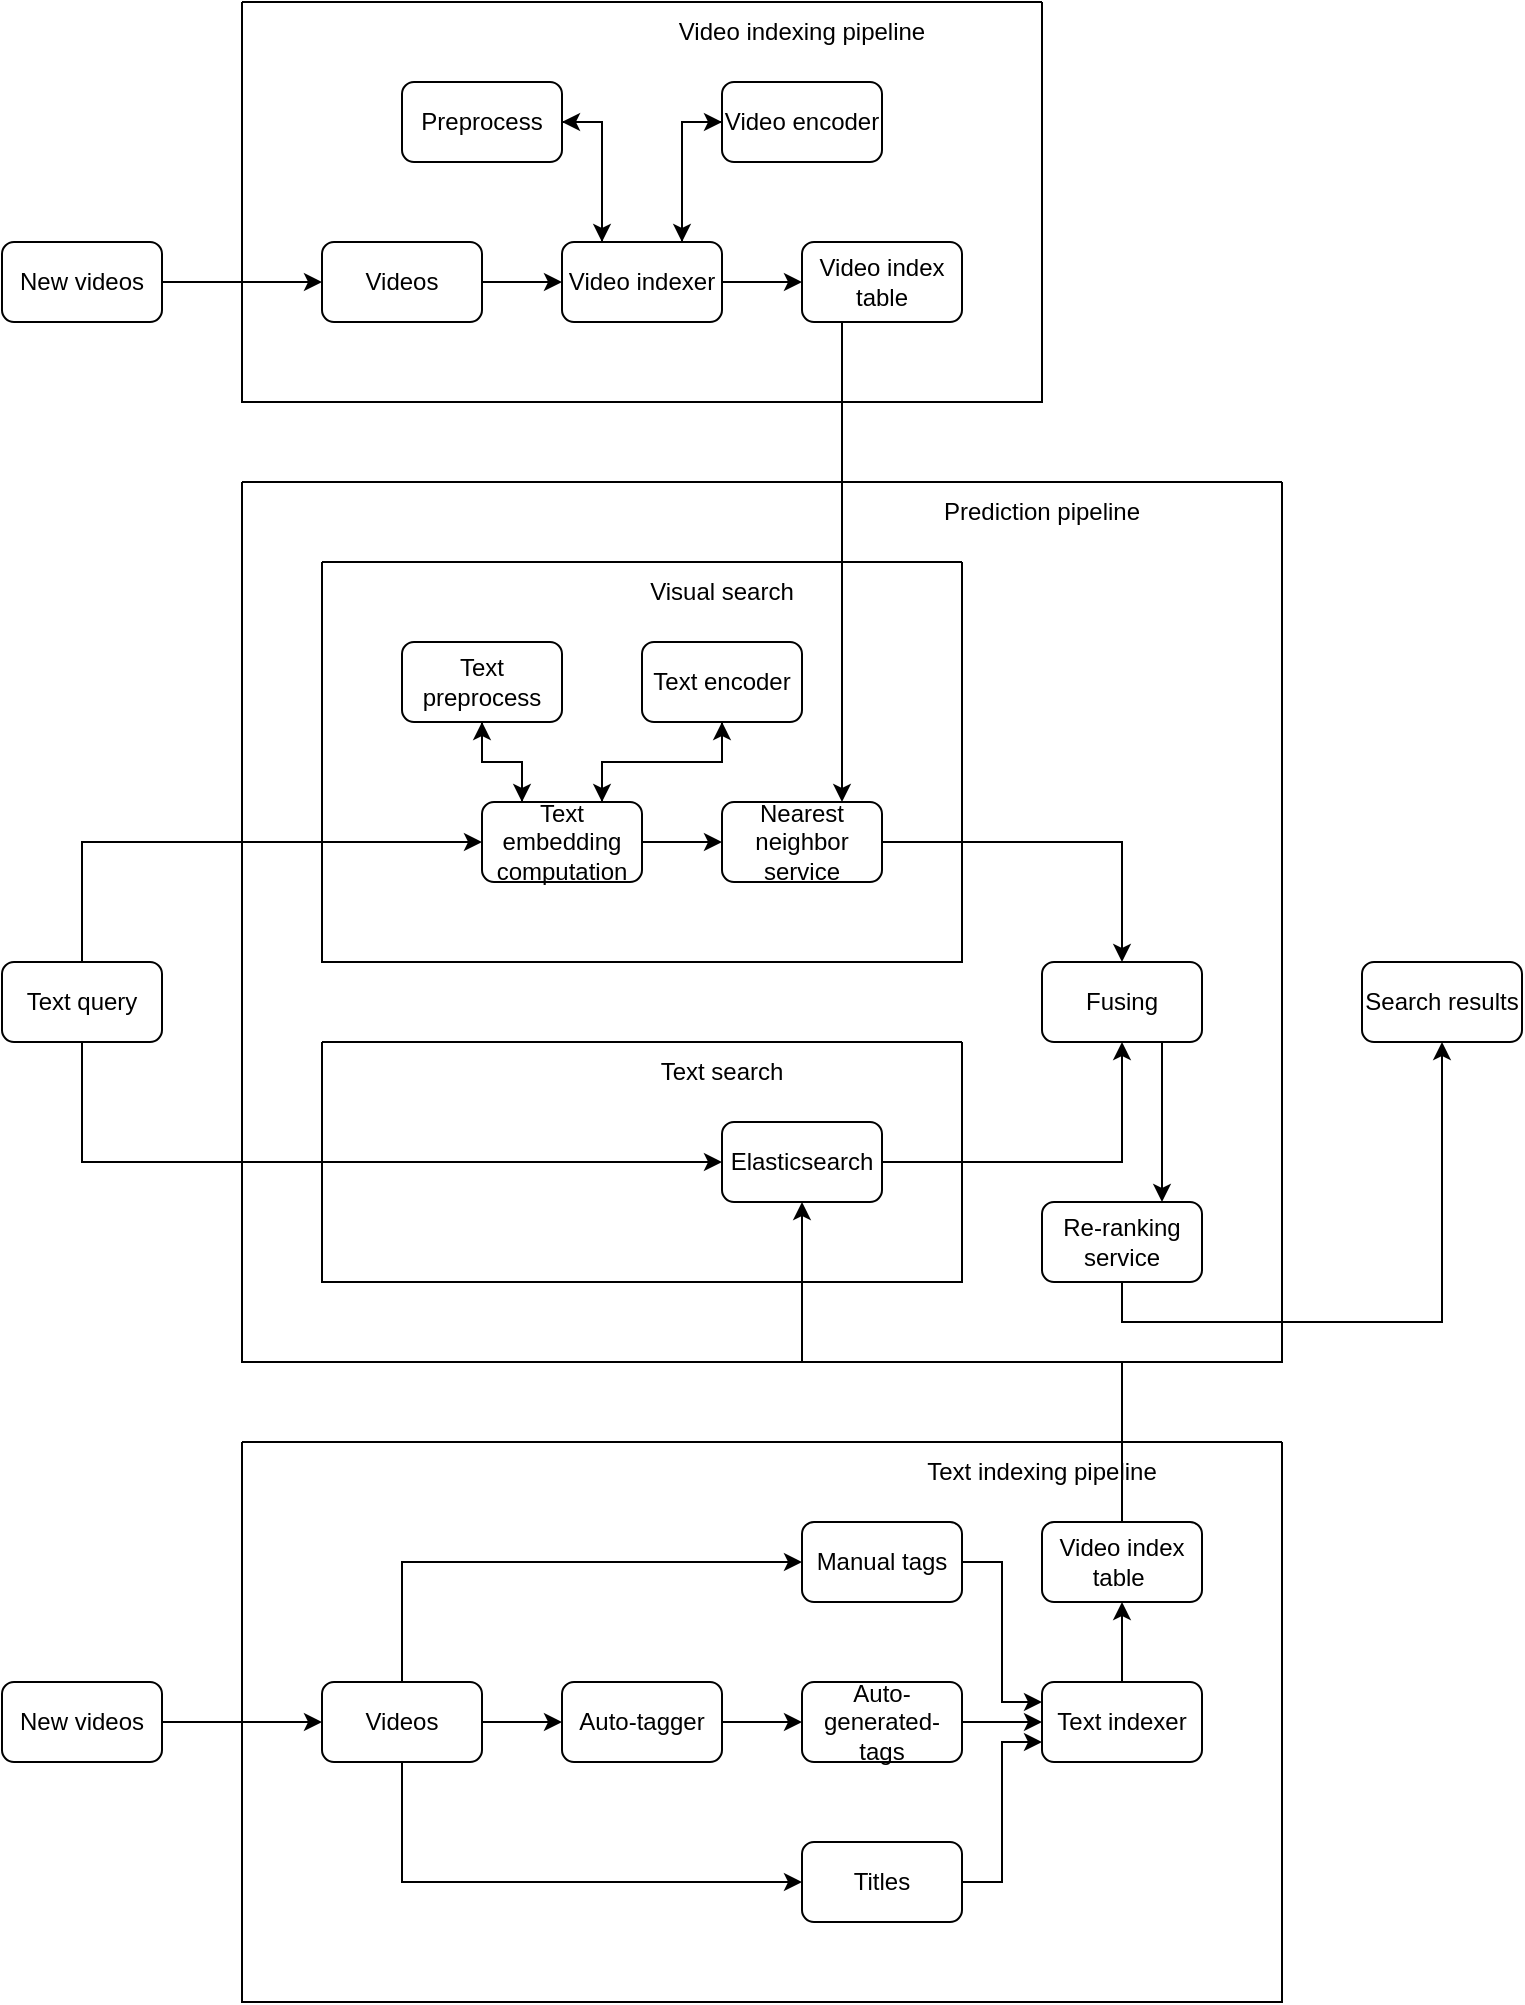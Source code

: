 <mxfile version="22.1.3" type="device">
  <diagram name="Page-1" id="D0JM2CN-HsSH8OnOr3U_">
    <mxGraphModel dx="882" dy="578" grid="1" gridSize="10" guides="1" tooltips="1" connect="1" arrows="1" fold="1" page="1" pageScale="1" pageWidth="850" pageHeight="1100" math="0" shadow="0">
      <root>
        <mxCell id="0" />
        <mxCell id="1" parent="0" />
        <mxCell id="dH1kiIGY2Zp__bITp5ts-48" style="edgeStyle=orthogonalEdgeStyle;rounded=0;orthogonalLoop=1;jettySize=auto;html=1;exitX=1;exitY=0.5;exitDx=0;exitDy=0;entryX=0;entryY=0.5;entryDx=0;entryDy=0;" edge="1" parent="1" source="dH1kiIGY2Zp__bITp5ts-1" target="dH1kiIGY2Zp__bITp5ts-12">
          <mxGeometry relative="1" as="geometry" />
        </mxCell>
        <mxCell id="dH1kiIGY2Zp__bITp5ts-1" value="New videos" style="rounded=1;whiteSpace=wrap;html=1;" vertex="1" parent="1">
          <mxGeometry x="40" y="160" width="80" height="40" as="geometry" />
        </mxCell>
        <mxCell id="dH1kiIGY2Zp__bITp5ts-9" value="" style="swimlane;startSize=0;" vertex="1" parent="1">
          <mxGeometry x="160" y="280" width="520" height="440" as="geometry" />
        </mxCell>
        <mxCell id="dH1kiIGY2Zp__bITp5ts-2" value="" style="swimlane;startSize=0;" vertex="1" parent="dH1kiIGY2Zp__bITp5ts-9">
          <mxGeometry x="40" y="40" width="320" height="200" as="geometry" />
        </mxCell>
        <mxCell id="dH1kiIGY2Zp__bITp5ts-60" style="edgeStyle=orthogonalEdgeStyle;rounded=0;orthogonalLoop=1;jettySize=auto;html=1;exitX=0.25;exitY=0;exitDx=0;exitDy=0;" edge="1" parent="dH1kiIGY2Zp__bITp5ts-2" source="dH1kiIGY2Zp__bITp5ts-3" target="dH1kiIGY2Zp__bITp5ts-6">
          <mxGeometry relative="1" as="geometry" />
        </mxCell>
        <mxCell id="dH1kiIGY2Zp__bITp5ts-62" style="edgeStyle=orthogonalEdgeStyle;rounded=0;orthogonalLoop=1;jettySize=auto;html=1;exitX=0.75;exitY=0;exitDx=0;exitDy=0;entryX=0.5;entryY=1;entryDx=0;entryDy=0;" edge="1" parent="dH1kiIGY2Zp__bITp5ts-2" source="dH1kiIGY2Zp__bITp5ts-3" target="dH1kiIGY2Zp__bITp5ts-8">
          <mxGeometry relative="1" as="geometry" />
        </mxCell>
        <mxCell id="dH1kiIGY2Zp__bITp5ts-63" style="edgeStyle=orthogonalEdgeStyle;rounded=0;orthogonalLoop=1;jettySize=auto;html=1;exitX=1;exitY=0.5;exitDx=0;exitDy=0;entryX=0;entryY=0.5;entryDx=0;entryDy=0;" edge="1" parent="dH1kiIGY2Zp__bITp5ts-2" source="dH1kiIGY2Zp__bITp5ts-3" target="dH1kiIGY2Zp__bITp5ts-18">
          <mxGeometry relative="1" as="geometry" />
        </mxCell>
        <mxCell id="dH1kiIGY2Zp__bITp5ts-3" value="Text embedding computation" style="rounded=1;whiteSpace=wrap;html=1;" vertex="1" parent="dH1kiIGY2Zp__bITp5ts-2">
          <mxGeometry x="80" y="120" width="80" height="40" as="geometry" />
        </mxCell>
        <mxCell id="dH1kiIGY2Zp__bITp5ts-59" style="edgeStyle=orthogonalEdgeStyle;rounded=0;orthogonalLoop=1;jettySize=auto;html=1;exitX=0.5;exitY=1;exitDx=0;exitDy=0;entryX=0.25;entryY=0;entryDx=0;entryDy=0;" edge="1" parent="dH1kiIGY2Zp__bITp5ts-2" source="dH1kiIGY2Zp__bITp5ts-6" target="dH1kiIGY2Zp__bITp5ts-3">
          <mxGeometry relative="1" as="geometry" />
        </mxCell>
        <mxCell id="dH1kiIGY2Zp__bITp5ts-6" value="Text preprocess" style="rounded=1;whiteSpace=wrap;html=1;" vertex="1" parent="dH1kiIGY2Zp__bITp5ts-2">
          <mxGeometry x="40" y="40" width="80" height="40" as="geometry" />
        </mxCell>
        <mxCell id="dH1kiIGY2Zp__bITp5ts-61" style="edgeStyle=orthogonalEdgeStyle;rounded=0;orthogonalLoop=1;jettySize=auto;html=1;exitX=0.5;exitY=1;exitDx=0;exitDy=0;entryX=0.75;entryY=0;entryDx=0;entryDy=0;" edge="1" parent="dH1kiIGY2Zp__bITp5ts-2" source="dH1kiIGY2Zp__bITp5ts-8" target="dH1kiIGY2Zp__bITp5ts-3">
          <mxGeometry relative="1" as="geometry" />
        </mxCell>
        <mxCell id="dH1kiIGY2Zp__bITp5ts-8" value="Text encoder" style="rounded=1;whiteSpace=wrap;html=1;" vertex="1" parent="dH1kiIGY2Zp__bITp5ts-2">
          <mxGeometry x="160" y="40" width="80" height="40" as="geometry" />
        </mxCell>
        <mxCell id="dH1kiIGY2Zp__bITp5ts-18" value="Nearest neighbor service" style="rounded=1;whiteSpace=wrap;html=1;" vertex="1" parent="dH1kiIGY2Zp__bITp5ts-2">
          <mxGeometry x="200" y="120" width="80" height="40" as="geometry" />
        </mxCell>
        <mxCell id="dH1kiIGY2Zp__bITp5ts-57" value="Visual search" style="text;html=1;strokeColor=none;fillColor=none;align=center;verticalAlign=middle;whiteSpace=wrap;rounded=0;" vertex="1" parent="dH1kiIGY2Zp__bITp5ts-2">
          <mxGeometry x="80" width="240" height="30" as="geometry" />
        </mxCell>
        <mxCell id="dH1kiIGY2Zp__bITp5ts-17" value="" style="swimlane;startSize=0;" vertex="1" parent="dH1kiIGY2Zp__bITp5ts-9">
          <mxGeometry x="40" y="280" width="320" height="120" as="geometry" />
        </mxCell>
        <mxCell id="dH1kiIGY2Zp__bITp5ts-4" value="Elasticsearch" style="rounded=1;whiteSpace=wrap;html=1;" vertex="1" parent="dH1kiIGY2Zp__bITp5ts-17">
          <mxGeometry x="200" y="40" width="80" height="40" as="geometry" />
        </mxCell>
        <mxCell id="dH1kiIGY2Zp__bITp5ts-58" value="Text search" style="text;html=1;strokeColor=none;fillColor=none;align=center;verticalAlign=middle;whiteSpace=wrap;rounded=0;" vertex="1" parent="dH1kiIGY2Zp__bITp5ts-17">
          <mxGeometry x="80" width="240" height="30" as="geometry" />
        </mxCell>
        <mxCell id="dH1kiIGY2Zp__bITp5ts-68" style="edgeStyle=orthogonalEdgeStyle;rounded=0;orthogonalLoop=1;jettySize=auto;html=1;exitX=0.75;exitY=1;exitDx=0;exitDy=0;entryX=0.75;entryY=0;entryDx=0;entryDy=0;" edge="1" parent="dH1kiIGY2Zp__bITp5ts-9" source="dH1kiIGY2Zp__bITp5ts-22" target="dH1kiIGY2Zp__bITp5ts-23">
          <mxGeometry relative="1" as="geometry" />
        </mxCell>
        <mxCell id="dH1kiIGY2Zp__bITp5ts-22" value="Fusing" style="rounded=1;whiteSpace=wrap;html=1;" vertex="1" parent="dH1kiIGY2Zp__bITp5ts-9">
          <mxGeometry x="400" y="240" width="80" height="40" as="geometry" />
        </mxCell>
        <mxCell id="dH1kiIGY2Zp__bITp5ts-23" value="Re-ranking service" style="rounded=1;whiteSpace=wrap;html=1;" vertex="1" parent="dH1kiIGY2Zp__bITp5ts-9">
          <mxGeometry x="400" y="360" width="80" height="40" as="geometry" />
        </mxCell>
        <mxCell id="dH1kiIGY2Zp__bITp5ts-40" value="Prediction pipeline" style="text;html=1;strokeColor=none;fillColor=none;align=center;verticalAlign=middle;whiteSpace=wrap;rounded=0;" vertex="1" parent="dH1kiIGY2Zp__bITp5ts-9">
          <mxGeometry x="280" width="240" height="30" as="geometry" />
        </mxCell>
        <mxCell id="dH1kiIGY2Zp__bITp5ts-66" style="edgeStyle=orthogonalEdgeStyle;rounded=0;orthogonalLoop=1;jettySize=auto;html=1;exitX=1;exitY=0.5;exitDx=0;exitDy=0;entryX=0.5;entryY=0;entryDx=0;entryDy=0;" edge="1" parent="dH1kiIGY2Zp__bITp5ts-9" source="dH1kiIGY2Zp__bITp5ts-18" target="dH1kiIGY2Zp__bITp5ts-22">
          <mxGeometry relative="1" as="geometry" />
        </mxCell>
        <mxCell id="dH1kiIGY2Zp__bITp5ts-67" style="edgeStyle=orthogonalEdgeStyle;rounded=0;orthogonalLoop=1;jettySize=auto;html=1;exitX=1;exitY=0.5;exitDx=0;exitDy=0;entryX=0.5;entryY=1;entryDx=0;entryDy=0;" edge="1" parent="dH1kiIGY2Zp__bITp5ts-9" source="dH1kiIGY2Zp__bITp5ts-4" target="dH1kiIGY2Zp__bITp5ts-22">
          <mxGeometry relative="1" as="geometry" />
        </mxCell>
        <mxCell id="dH1kiIGY2Zp__bITp5ts-11" value="" style="swimlane;startSize=0;" vertex="1" parent="1">
          <mxGeometry x="160" y="40" width="400" height="200" as="geometry" />
        </mxCell>
        <mxCell id="dH1kiIGY2Zp__bITp5ts-49" style="edgeStyle=orthogonalEdgeStyle;rounded=0;orthogonalLoop=1;jettySize=auto;html=1;exitX=1;exitY=0.5;exitDx=0;exitDy=0;entryX=0;entryY=0.5;entryDx=0;entryDy=0;" edge="1" parent="dH1kiIGY2Zp__bITp5ts-11" source="dH1kiIGY2Zp__bITp5ts-12" target="dH1kiIGY2Zp__bITp5ts-13">
          <mxGeometry relative="1" as="geometry" />
        </mxCell>
        <mxCell id="dH1kiIGY2Zp__bITp5ts-12" value="Videos" style="rounded=1;whiteSpace=wrap;html=1;" vertex="1" parent="dH1kiIGY2Zp__bITp5ts-11">
          <mxGeometry x="40" y="120" width="80" height="40" as="geometry" />
        </mxCell>
        <mxCell id="dH1kiIGY2Zp__bITp5ts-50" style="edgeStyle=orthogonalEdgeStyle;rounded=0;orthogonalLoop=1;jettySize=auto;html=1;exitX=1;exitY=0.5;exitDx=0;exitDy=0;entryX=0;entryY=0.5;entryDx=0;entryDy=0;" edge="1" parent="dH1kiIGY2Zp__bITp5ts-11" source="dH1kiIGY2Zp__bITp5ts-13" target="dH1kiIGY2Zp__bITp5ts-14">
          <mxGeometry relative="1" as="geometry" />
        </mxCell>
        <mxCell id="dH1kiIGY2Zp__bITp5ts-53" style="edgeStyle=orthogonalEdgeStyle;rounded=0;orthogonalLoop=1;jettySize=auto;html=1;exitX=0.25;exitY=0;exitDx=0;exitDy=0;entryX=1;entryY=0.5;entryDx=0;entryDy=0;" edge="1" parent="dH1kiIGY2Zp__bITp5ts-11" source="dH1kiIGY2Zp__bITp5ts-13" target="dH1kiIGY2Zp__bITp5ts-15">
          <mxGeometry relative="1" as="geometry" />
        </mxCell>
        <mxCell id="dH1kiIGY2Zp__bITp5ts-54" style="edgeStyle=orthogonalEdgeStyle;rounded=0;orthogonalLoop=1;jettySize=auto;html=1;exitX=0.75;exitY=0;exitDx=0;exitDy=0;entryX=0;entryY=0.5;entryDx=0;entryDy=0;" edge="1" parent="dH1kiIGY2Zp__bITp5ts-11" source="dH1kiIGY2Zp__bITp5ts-13" target="dH1kiIGY2Zp__bITp5ts-16">
          <mxGeometry relative="1" as="geometry" />
        </mxCell>
        <mxCell id="dH1kiIGY2Zp__bITp5ts-13" value="Video indexer" style="rounded=1;whiteSpace=wrap;html=1;" vertex="1" parent="dH1kiIGY2Zp__bITp5ts-11">
          <mxGeometry x="160" y="120" width="80" height="40" as="geometry" />
        </mxCell>
        <mxCell id="dH1kiIGY2Zp__bITp5ts-14" value="Video index table" style="rounded=1;whiteSpace=wrap;html=1;" vertex="1" parent="dH1kiIGY2Zp__bITp5ts-11">
          <mxGeometry x="280" y="120" width="80" height="40" as="geometry" />
        </mxCell>
        <mxCell id="dH1kiIGY2Zp__bITp5ts-51" style="edgeStyle=orthogonalEdgeStyle;rounded=0;orthogonalLoop=1;jettySize=auto;html=1;exitX=1;exitY=0.5;exitDx=0;exitDy=0;entryX=0.25;entryY=0;entryDx=0;entryDy=0;" edge="1" parent="dH1kiIGY2Zp__bITp5ts-11" source="dH1kiIGY2Zp__bITp5ts-15" target="dH1kiIGY2Zp__bITp5ts-13">
          <mxGeometry relative="1" as="geometry" />
        </mxCell>
        <mxCell id="dH1kiIGY2Zp__bITp5ts-15" value="Preprocess" style="rounded=1;whiteSpace=wrap;html=1;" vertex="1" parent="dH1kiIGY2Zp__bITp5ts-11">
          <mxGeometry x="80" y="40" width="80" height="40" as="geometry" />
        </mxCell>
        <mxCell id="dH1kiIGY2Zp__bITp5ts-52" style="edgeStyle=orthogonalEdgeStyle;rounded=0;orthogonalLoop=1;jettySize=auto;html=1;exitX=0;exitY=0.5;exitDx=0;exitDy=0;entryX=0.75;entryY=0;entryDx=0;entryDy=0;" edge="1" parent="dH1kiIGY2Zp__bITp5ts-11" source="dH1kiIGY2Zp__bITp5ts-16" target="dH1kiIGY2Zp__bITp5ts-13">
          <mxGeometry relative="1" as="geometry" />
        </mxCell>
        <mxCell id="dH1kiIGY2Zp__bITp5ts-16" value="Video encoder" style="rounded=1;whiteSpace=wrap;html=1;" vertex="1" parent="dH1kiIGY2Zp__bITp5ts-11">
          <mxGeometry x="240" y="40" width="80" height="40" as="geometry" />
        </mxCell>
        <mxCell id="dH1kiIGY2Zp__bITp5ts-47" value="Video indexing pipeline" style="text;html=1;strokeColor=none;fillColor=none;align=center;verticalAlign=middle;whiteSpace=wrap;rounded=0;" vertex="1" parent="dH1kiIGY2Zp__bITp5ts-11">
          <mxGeometry x="160" width="240" height="30" as="geometry" />
        </mxCell>
        <mxCell id="dH1kiIGY2Zp__bITp5ts-55" style="edgeStyle=orthogonalEdgeStyle;rounded=0;orthogonalLoop=1;jettySize=auto;html=1;exitX=0.5;exitY=0;exitDx=0;exitDy=0;entryX=0;entryY=0.5;entryDx=0;entryDy=0;" edge="1" parent="1" source="dH1kiIGY2Zp__bITp5ts-24" target="dH1kiIGY2Zp__bITp5ts-3">
          <mxGeometry relative="1" as="geometry" />
        </mxCell>
        <mxCell id="dH1kiIGY2Zp__bITp5ts-56" style="edgeStyle=orthogonalEdgeStyle;rounded=0;orthogonalLoop=1;jettySize=auto;html=1;exitX=0.5;exitY=1;exitDx=0;exitDy=0;entryX=0;entryY=0.5;entryDx=0;entryDy=0;" edge="1" parent="1" source="dH1kiIGY2Zp__bITp5ts-24" target="dH1kiIGY2Zp__bITp5ts-4">
          <mxGeometry relative="1" as="geometry" />
        </mxCell>
        <mxCell id="dH1kiIGY2Zp__bITp5ts-24" value="Text query" style="rounded=1;whiteSpace=wrap;html=1;" vertex="1" parent="1">
          <mxGeometry x="40" y="520" width="80" height="40" as="geometry" />
        </mxCell>
        <mxCell id="dH1kiIGY2Zp__bITp5ts-25" value="Search results" style="rounded=1;whiteSpace=wrap;html=1;" vertex="1" parent="1">
          <mxGeometry x="720" y="520" width="80" height="40" as="geometry" />
        </mxCell>
        <mxCell id="dH1kiIGY2Zp__bITp5ts-26" value="" style="swimlane;startSize=0;" vertex="1" parent="1">
          <mxGeometry x="160" y="760" width="520" height="280" as="geometry" />
        </mxCell>
        <mxCell id="dH1kiIGY2Zp__bITp5ts-71" style="edgeStyle=orthogonalEdgeStyle;rounded=0;orthogonalLoop=1;jettySize=auto;html=1;exitX=1;exitY=0.5;exitDx=0;exitDy=0;" edge="1" parent="dH1kiIGY2Zp__bITp5ts-26" source="dH1kiIGY2Zp__bITp5ts-30" target="dH1kiIGY2Zp__bITp5ts-31">
          <mxGeometry relative="1" as="geometry" />
        </mxCell>
        <mxCell id="dH1kiIGY2Zp__bITp5ts-73" style="edgeStyle=orthogonalEdgeStyle;rounded=0;orthogonalLoop=1;jettySize=auto;html=1;exitX=0.5;exitY=0;exitDx=0;exitDy=0;entryX=0;entryY=0.5;entryDx=0;entryDy=0;" edge="1" parent="dH1kiIGY2Zp__bITp5ts-26" source="dH1kiIGY2Zp__bITp5ts-30" target="dH1kiIGY2Zp__bITp5ts-34">
          <mxGeometry relative="1" as="geometry" />
        </mxCell>
        <mxCell id="dH1kiIGY2Zp__bITp5ts-74" style="edgeStyle=orthogonalEdgeStyle;rounded=0;orthogonalLoop=1;jettySize=auto;html=1;exitX=0.5;exitY=1;exitDx=0;exitDy=0;entryX=0;entryY=0.5;entryDx=0;entryDy=0;" edge="1" parent="dH1kiIGY2Zp__bITp5ts-26" source="dH1kiIGY2Zp__bITp5ts-30" target="dH1kiIGY2Zp__bITp5ts-36">
          <mxGeometry relative="1" as="geometry" />
        </mxCell>
        <mxCell id="dH1kiIGY2Zp__bITp5ts-30" value="Videos" style="rounded=1;whiteSpace=wrap;html=1;" vertex="1" parent="dH1kiIGY2Zp__bITp5ts-26">
          <mxGeometry x="40" y="120" width="80" height="40" as="geometry" />
        </mxCell>
        <mxCell id="dH1kiIGY2Zp__bITp5ts-72" style="edgeStyle=orthogonalEdgeStyle;rounded=0;orthogonalLoop=1;jettySize=auto;html=1;exitX=1;exitY=0.5;exitDx=0;exitDy=0;entryX=0;entryY=0.5;entryDx=0;entryDy=0;" edge="1" parent="dH1kiIGY2Zp__bITp5ts-26" source="dH1kiIGY2Zp__bITp5ts-31" target="dH1kiIGY2Zp__bITp5ts-33">
          <mxGeometry relative="1" as="geometry" />
        </mxCell>
        <mxCell id="dH1kiIGY2Zp__bITp5ts-31" value="Auto-tagger" style="rounded=1;whiteSpace=wrap;html=1;" vertex="1" parent="dH1kiIGY2Zp__bITp5ts-26">
          <mxGeometry x="160" y="120" width="80" height="40" as="geometry" />
        </mxCell>
        <mxCell id="dH1kiIGY2Zp__bITp5ts-78" style="edgeStyle=orthogonalEdgeStyle;rounded=0;orthogonalLoop=1;jettySize=auto;html=1;exitX=0.5;exitY=0;exitDx=0;exitDy=0;entryX=0.5;entryY=1;entryDx=0;entryDy=0;" edge="1" parent="dH1kiIGY2Zp__bITp5ts-26" source="dH1kiIGY2Zp__bITp5ts-32" target="dH1kiIGY2Zp__bITp5ts-37">
          <mxGeometry relative="1" as="geometry" />
        </mxCell>
        <mxCell id="dH1kiIGY2Zp__bITp5ts-32" value="Text indexer" style="rounded=1;whiteSpace=wrap;html=1;" vertex="1" parent="dH1kiIGY2Zp__bITp5ts-26">
          <mxGeometry x="400" y="120" width="80" height="40" as="geometry" />
        </mxCell>
        <mxCell id="dH1kiIGY2Zp__bITp5ts-75" style="edgeStyle=orthogonalEdgeStyle;rounded=0;orthogonalLoop=1;jettySize=auto;html=1;exitX=1;exitY=0.5;exitDx=0;exitDy=0;entryX=0;entryY=0.5;entryDx=0;entryDy=0;" edge="1" parent="dH1kiIGY2Zp__bITp5ts-26" source="dH1kiIGY2Zp__bITp5ts-33" target="dH1kiIGY2Zp__bITp5ts-32">
          <mxGeometry relative="1" as="geometry" />
        </mxCell>
        <mxCell id="dH1kiIGY2Zp__bITp5ts-33" value="Auto-generated-tags" style="rounded=1;whiteSpace=wrap;html=1;" vertex="1" parent="dH1kiIGY2Zp__bITp5ts-26">
          <mxGeometry x="280" y="120" width="80" height="40" as="geometry" />
        </mxCell>
        <mxCell id="dH1kiIGY2Zp__bITp5ts-76" style="edgeStyle=orthogonalEdgeStyle;rounded=0;orthogonalLoop=1;jettySize=auto;html=1;exitX=1;exitY=0.5;exitDx=0;exitDy=0;entryX=0;entryY=0.25;entryDx=0;entryDy=0;" edge="1" parent="dH1kiIGY2Zp__bITp5ts-26" source="dH1kiIGY2Zp__bITp5ts-34" target="dH1kiIGY2Zp__bITp5ts-32">
          <mxGeometry relative="1" as="geometry" />
        </mxCell>
        <mxCell id="dH1kiIGY2Zp__bITp5ts-34" value="Manual tags" style="rounded=1;whiteSpace=wrap;html=1;" vertex="1" parent="dH1kiIGY2Zp__bITp5ts-26">
          <mxGeometry x="280" y="40" width="80" height="40" as="geometry" />
        </mxCell>
        <mxCell id="dH1kiIGY2Zp__bITp5ts-77" style="edgeStyle=orthogonalEdgeStyle;rounded=0;orthogonalLoop=1;jettySize=auto;html=1;exitX=1;exitY=0.5;exitDx=0;exitDy=0;entryX=0;entryY=0.75;entryDx=0;entryDy=0;" edge="1" parent="dH1kiIGY2Zp__bITp5ts-26" source="dH1kiIGY2Zp__bITp5ts-36" target="dH1kiIGY2Zp__bITp5ts-32">
          <mxGeometry relative="1" as="geometry" />
        </mxCell>
        <mxCell id="dH1kiIGY2Zp__bITp5ts-36" value="Titles" style="rounded=1;whiteSpace=wrap;html=1;" vertex="1" parent="dH1kiIGY2Zp__bITp5ts-26">
          <mxGeometry x="280" y="200" width="80" height="40" as="geometry" />
        </mxCell>
        <mxCell id="dH1kiIGY2Zp__bITp5ts-37" value="Video index table&amp;nbsp;" style="rounded=1;whiteSpace=wrap;html=1;" vertex="1" parent="dH1kiIGY2Zp__bITp5ts-26">
          <mxGeometry x="400" y="40" width="80" height="40" as="geometry" />
        </mxCell>
        <mxCell id="dH1kiIGY2Zp__bITp5ts-70" style="edgeStyle=orthogonalEdgeStyle;rounded=0;orthogonalLoop=1;jettySize=auto;html=1;exitX=1;exitY=0.5;exitDx=0;exitDy=0;" edge="1" parent="1" source="dH1kiIGY2Zp__bITp5ts-28" target="dH1kiIGY2Zp__bITp5ts-30">
          <mxGeometry relative="1" as="geometry" />
        </mxCell>
        <mxCell id="dH1kiIGY2Zp__bITp5ts-28" value="New videos" style="rounded=1;whiteSpace=wrap;html=1;" vertex="1" parent="1">
          <mxGeometry x="40" y="880" width="80" height="40" as="geometry" />
        </mxCell>
        <mxCell id="dH1kiIGY2Zp__bITp5ts-39" value="Text indexing pipeline" style="text;html=1;strokeColor=none;fillColor=none;align=center;verticalAlign=middle;whiteSpace=wrap;rounded=0;" vertex="1" parent="1">
          <mxGeometry x="440" y="760" width="240" height="30" as="geometry" />
        </mxCell>
        <mxCell id="dH1kiIGY2Zp__bITp5ts-65" style="edgeStyle=orthogonalEdgeStyle;rounded=0;orthogonalLoop=1;jettySize=auto;html=1;exitX=0.25;exitY=1;exitDx=0;exitDy=0;entryX=0.75;entryY=0;entryDx=0;entryDy=0;" edge="1" parent="1" source="dH1kiIGY2Zp__bITp5ts-14" target="dH1kiIGY2Zp__bITp5ts-18">
          <mxGeometry relative="1" as="geometry" />
        </mxCell>
        <mxCell id="dH1kiIGY2Zp__bITp5ts-69" style="edgeStyle=orthogonalEdgeStyle;rounded=0;orthogonalLoop=1;jettySize=auto;html=1;exitX=0.5;exitY=1;exitDx=0;exitDy=0;" edge="1" parent="1" source="dH1kiIGY2Zp__bITp5ts-23" target="dH1kiIGY2Zp__bITp5ts-25">
          <mxGeometry relative="1" as="geometry" />
        </mxCell>
        <mxCell id="dH1kiIGY2Zp__bITp5ts-80" style="edgeStyle=orthogonalEdgeStyle;rounded=0;orthogonalLoop=1;jettySize=auto;html=1;exitX=0.5;exitY=0;exitDx=0;exitDy=0;entryX=0.5;entryY=1;entryDx=0;entryDy=0;" edge="1" parent="1" source="dH1kiIGY2Zp__bITp5ts-37" target="dH1kiIGY2Zp__bITp5ts-4">
          <mxGeometry relative="1" as="geometry" />
        </mxCell>
      </root>
    </mxGraphModel>
  </diagram>
</mxfile>
